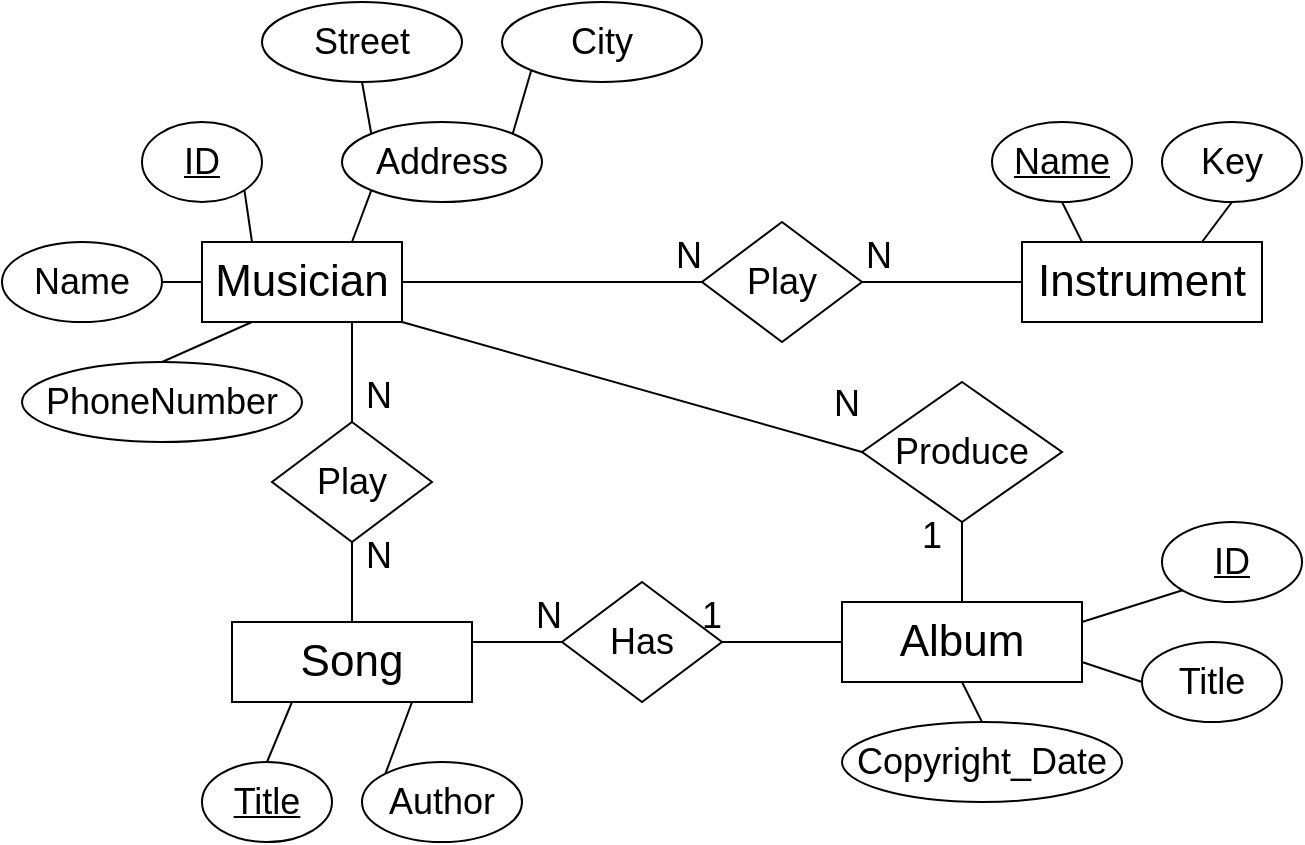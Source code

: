 <mxfile version="20.6.2" pages="3"><diagram id="bPFg3Yh4oRPnQyMh-4bt" name="Problem 1"><mxGraphModel dx="1038" dy="528" grid="1" gridSize="10" guides="1" tooltips="1" connect="1" arrows="1" fold="1" page="1" pageScale="1" pageWidth="850" pageHeight="1100" math="0" shadow="0"><root><mxCell id="0"/><mxCell id="1" parent="0"/><mxCell id="eISbpSeRS7HeqJKKJ0QG-10" value="Musician" style="whiteSpace=wrap;html=1;align=center;fontSize=22;" parent="1" vertex="1"><mxGeometry x="120" y="140" width="100" height="40" as="geometry"/></mxCell><mxCell id="eISbpSeRS7HeqJKKJ0QG-11" value="ID" style="ellipse;whiteSpace=wrap;html=1;align=center;fontStyle=4;fontSize=18;" parent="1" vertex="1"><mxGeometry x="90" y="80" width="60" height="40" as="geometry"/></mxCell><mxCell id="eISbpSeRS7HeqJKKJ0QG-12" value="Name" style="ellipse;whiteSpace=wrap;html=1;align=center;fontSize=18;" parent="1" vertex="1"><mxGeometry x="20" y="140" width="80" height="40" as="geometry"/></mxCell><mxCell id="eISbpSeRS7HeqJKKJ0QG-13" value="PhoneNumber" style="ellipse;whiteSpace=wrap;html=1;align=center;fontSize=18;" parent="1" vertex="1"><mxGeometry x="30" y="200" width="140" height="40" as="geometry"/></mxCell><mxCell id="eISbpSeRS7HeqJKKJ0QG-14" value="Address" style="ellipse;whiteSpace=wrap;html=1;align=center;fontSize=18;" parent="1" vertex="1"><mxGeometry x="190" y="80" width="100" height="40" as="geometry"/></mxCell><mxCell id="eISbpSeRS7HeqJKKJ0QG-15" value="City" style="ellipse;whiteSpace=wrap;html=1;align=center;fontSize=18;" parent="1" vertex="1"><mxGeometry x="270" y="20" width="100" height="40" as="geometry"/></mxCell><mxCell id="eISbpSeRS7HeqJKKJ0QG-16" value="Street" style="ellipse;whiteSpace=wrap;html=1;align=center;fontSize=18;" parent="1" vertex="1"><mxGeometry x="150" y="20" width="100" height="40" as="geometry"/></mxCell><mxCell id="eISbpSeRS7HeqJKKJ0QG-17" value="Instrument" style="whiteSpace=wrap;html=1;align=center;fontSize=22;" parent="1" vertex="1"><mxGeometry x="530" y="140" width="120" height="40" as="geometry"/></mxCell><mxCell id="eISbpSeRS7HeqJKKJ0QG-18" value="Name" style="ellipse;whiteSpace=wrap;html=1;align=center;fontStyle=4;fontSize=18;" parent="1" vertex="1"><mxGeometry x="515" y="80" width="70" height="40" as="geometry"/></mxCell><mxCell id="eISbpSeRS7HeqJKKJ0QG-19" value="Key" style="ellipse;whiteSpace=wrap;html=1;align=center;fontStyle=0;fontSize=18;" parent="1" vertex="1"><mxGeometry x="600" y="80" width="70" height="40" as="geometry"/></mxCell><mxCell id="eISbpSeRS7HeqJKKJ0QG-20" value="Album" style="whiteSpace=wrap;html=1;align=center;fontSize=22;" parent="1" vertex="1"><mxGeometry x="440" y="320" width="120" height="40" as="geometry"/></mxCell><mxCell id="eISbpSeRS7HeqJKKJ0QG-21" value="Title" style="ellipse;whiteSpace=wrap;html=1;align=center;fontStyle=0;fontSize=18;" parent="1" vertex="1"><mxGeometry x="590" y="340" width="70" height="40" as="geometry"/></mxCell><mxCell id="eISbpSeRS7HeqJKKJ0QG-22" value="Copyright_Date" style="ellipse;whiteSpace=wrap;html=1;align=center;fontStyle=0;fontSize=18;" parent="1" vertex="1"><mxGeometry x="440" y="380" width="140" height="40" as="geometry"/></mxCell><mxCell id="eISbpSeRS7HeqJKKJ0QG-24" value="ID" style="ellipse;whiteSpace=wrap;html=1;align=center;fontStyle=4;fontSize=18;" parent="1" vertex="1"><mxGeometry x="600" y="280" width="70" height="40" as="geometry"/></mxCell><mxCell id="eISbpSeRS7HeqJKKJ0QG-25" value="Song" style="whiteSpace=wrap;html=1;align=center;fontSize=22;" parent="1" vertex="1"><mxGeometry x="135" y="330" width="120" height="40" as="geometry"/></mxCell><mxCell id="eISbpSeRS7HeqJKKJ0QG-26" value="Title" style="ellipse;whiteSpace=wrap;html=1;align=center;fontStyle=4;fontSize=18;" parent="1" vertex="1"><mxGeometry x="120" y="400" width="65" height="40" as="geometry"/></mxCell><mxCell id="eISbpSeRS7HeqJKKJ0QG-27" value="Author" style="ellipse;whiteSpace=wrap;html=1;align=center;fontStyle=0;fontSize=18;" parent="1" vertex="1"><mxGeometry x="200" y="400" width="80" height="40" as="geometry"/></mxCell><mxCell id="eISbpSeRS7HeqJKKJ0QG-29" value="" style="endArrow=none;html=1;rounded=0;fontSize=18;exitX=0.5;exitY=1;exitDx=0;exitDy=0;entryX=0;entryY=0;entryDx=0;entryDy=0;" parent="1" source="eISbpSeRS7HeqJKKJ0QG-16" target="eISbpSeRS7HeqJKKJ0QG-14" edge="1"><mxGeometry relative="1" as="geometry"><mxPoint x="340" y="280" as="sourcePoint"/><mxPoint x="500" y="280" as="targetPoint"/></mxGeometry></mxCell><mxCell id="eISbpSeRS7HeqJKKJ0QG-30" value="" style="endArrow=none;html=1;rounded=0;fontSize=18;exitX=0;exitY=1;exitDx=0;exitDy=0;entryX=1;entryY=0;entryDx=0;entryDy=0;" parent="1" source="eISbpSeRS7HeqJKKJ0QG-15" target="eISbpSeRS7HeqJKKJ0QG-14" edge="1"><mxGeometry relative="1" as="geometry"><mxPoint x="340" y="280" as="sourcePoint"/><mxPoint x="500" y="280" as="targetPoint"/></mxGeometry></mxCell><mxCell id="eISbpSeRS7HeqJKKJ0QG-32" value="" style="endArrow=none;html=1;rounded=0;fontSize=18;entryX=0.5;entryY=1;entryDx=0;entryDy=0;exitX=0.75;exitY=0;exitDx=0;exitDy=0;" parent="1" source="eISbpSeRS7HeqJKKJ0QG-17" target="eISbpSeRS7HeqJKKJ0QG-19" edge="1"><mxGeometry relative="1" as="geometry"><mxPoint x="180" y="140" as="sourcePoint"/><mxPoint x="340" y="140" as="targetPoint"/></mxGeometry></mxCell><mxCell id="eISbpSeRS7HeqJKKJ0QG-33" value="" style="endArrow=none;html=1;rounded=0;fontSize=18;exitX=1;exitY=1;exitDx=0;exitDy=0;entryX=0.25;entryY=0;entryDx=0;entryDy=0;" parent="1" source="eISbpSeRS7HeqJKKJ0QG-11" target="eISbpSeRS7HeqJKKJ0QG-10" edge="1"><mxGeometry relative="1" as="geometry"><mxPoint x="290" y="160" as="sourcePoint"/><mxPoint x="450" y="160" as="targetPoint"/></mxGeometry></mxCell><mxCell id="eISbpSeRS7HeqJKKJ0QG-34" value="" style="endArrow=none;html=1;rounded=0;fontSize=18;exitX=1;exitY=0.5;exitDx=0;exitDy=0;entryX=0;entryY=0.5;entryDx=0;entryDy=0;" parent="1" source="eISbpSeRS7HeqJKKJ0QG-12" target="eISbpSeRS7HeqJKKJ0QG-10" edge="1"><mxGeometry relative="1" as="geometry"><mxPoint x="290" y="160" as="sourcePoint"/><mxPoint x="450" y="160" as="targetPoint"/></mxGeometry></mxCell><mxCell id="eISbpSeRS7HeqJKKJ0QG-35" value="" style="endArrow=none;html=1;rounded=0;fontSize=18;exitX=0.5;exitY=0;exitDx=0;exitDy=0;entryX=0.25;entryY=1;entryDx=0;entryDy=0;" parent="1" source="eISbpSeRS7HeqJKKJ0QG-13" target="eISbpSeRS7HeqJKKJ0QG-10" edge="1"><mxGeometry relative="1" as="geometry"><mxPoint x="290" y="160" as="sourcePoint"/><mxPoint x="450" y="160" as="targetPoint"/></mxGeometry></mxCell><mxCell id="eISbpSeRS7HeqJKKJ0QG-38" value="" style="endArrow=none;html=1;rounded=0;fontSize=18;exitX=0;exitY=1;exitDx=0;exitDy=0;entryX=0.75;entryY=0;entryDx=0;entryDy=0;" parent="1" source="eISbpSeRS7HeqJKKJ0QG-14" target="eISbpSeRS7HeqJKKJ0QG-10" edge="1"><mxGeometry relative="1" as="geometry"><mxPoint x="290" y="160" as="sourcePoint"/><mxPoint x="450" y="160" as="targetPoint"/></mxGeometry></mxCell><mxCell id="eISbpSeRS7HeqJKKJ0QG-40" value="" style="endArrow=none;html=1;rounded=0;fontSize=18;exitX=0;exitY=0;exitDx=0;exitDy=0;entryX=0.75;entryY=1;entryDx=0;entryDy=0;" parent="1" source="eISbpSeRS7HeqJKKJ0QG-27" target="eISbpSeRS7HeqJKKJ0QG-25" edge="1"><mxGeometry relative="1" as="geometry"><mxPoint x="95" y="140" as="sourcePoint"/><mxPoint x="255" y="140" as="targetPoint"/></mxGeometry></mxCell><mxCell id="eISbpSeRS7HeqJKKJ0QG-41" value="" style="endArrow=none;html=1;rounded=0;fontSize=18;exitX=0.5;exitY=0;exitDx=0;exitDy=0;entryX=0.25;entryY=1;entryDx=0;entryDy=0;" parent="1" source="eISbpSeRS7HeqJKKJ0QG-26" target="eISbpSeRS7HeqJKKJ0QG-25" edge="1"><mxGeometry relative="1" as="geometry"><mxPoint x="105" y="150" as="sourcePoint"/><mxPoint x="265" y="150" as="targetPoint"/></mxGeometry></mxCell><mxCell id="eISbpSeRS7HeqJKKJ0QG-42" value="" style="endArrow=none;html=1;rounded=0;fontSize=18;exitX=0.5;exitY=0;exitDx=0;exitDy=0;entryX=0.5;entryY=1;entryDx=0;entryDy=0;" parent="1" source="eISbpSeRS7HeqJKKJ0QG-22" target="eISbpSeRS7HeqJKKJ0QG-20" edge="1"><mxGeometry relative="1" as="geometry"><mxPoint x="240" y="290" as="sourcePoint"/><mxPoint x="400" y="290" as="targetPoint"/></mxGeometry></mxCell><mxCell id="eISbpSeRS7HeqJKKJ0QG-43" value="" style="endArrow=none;html=1;rounded=0;fontSize=18;exitX=0;exitY=0.5;exitDx=0;exitDy=0;entryX=1;entryY=0.75;entryDx=0;entryDy=0;" parent="1" source="eISbpSeRS7HeqJKKJ0QG-21" target="eISbpSeRS7HeqJKKJ0QG-20" edge="1"><mxGeometry relative="1" as="geometry"><mxPoint x="250" y="300" as="sourcePoint"/><mxPoint x="410" y="300" as="targetPoint"/></mxGeometry></mxCell><mxCell id="eISbpSeRS7HeqJKKJ0QG-44" value="" style="endArrow=none;html=1;rounded=0;fontSize=18;entryX=0;entryY=1;entryDx=0;entryDy=0;exitX=1;exitY=0.25;exitDx=0;exitDy=0;" parent="1" source="eISbpSeRS7HeqJKKJ0QG-20" target="eISbpSeRS7HeqJKKJ0QG-24" edge="1"><mxGeometry relative="1" as="geometry"><mxPoint x="260" y="310" as="sourcePoint"/><mxPoint x="420" y="310" as="targetPoint"/></mxGeometry></mxCell><mxCell id="eISbpSeRS7HeqJKKJ0QG-45" value="" style="endArrow=none;html=1;rounded=0;fontSize=18;exitX=0.5;exitY=1;exitDx=0;exitDy=0;entryX=0.25;entryY=0;entryDx=0;entryDy=0;" parent="1" source="eISbpSeRS7HeqJKKJ0QG-18" target="eISbpSeRS7HeqJKKJ0QG-17" edge="1"><mxGeometry relative="1" as="geometry"><mxPoint x="290" y="310" as="sourcePoint"/><mxPoint x="450" y="310" as="targetPoint"/></mxGeometry></mxCell><mxCell id="eISbpSeRS7HeqJKKJ0QG-47" value="Play" style="shape=rhombus;perimeter=rhombusPerimeter;whiteSpace=wrap;html=1;align=center;fontSize=18;" parent="1" vertex="1"><mxGeometry x="370" y="130" width="80" height="60" as="geometry"/></mxCell><mxCell id="eISbpSeRS7HeqJKKJ0QG-48" value="" style="endArrow=none;html=1;rounded=0;fontSize=18;exitX=1;exitY=0.5;exitDx=0;exitDy=0;entryX=0;entryY=0.5;entryDx=0;entryDy=0;" parent="1" source="eISbpSeRS7HeqJKKJ0QG-10" target="eISbpSeRS7HeqJKKJ0QG-47" edge="1"><mxGeometry relative="1" as="geometry"><mxPoint x="330" y="230" as="sourcePoint"/><mxPoint x="490" y="230" as="targetPoint"/></mxGeometry></mxCell><mxCell id="eISbpSeRS7HeqJKKJ0QG-50" value="N" style="resizable=0;html=1;align=right;verticalAlign=bottom;fontSize=18;" parent="eISbpSeRS7HeqJKKJ0QG-48" connectable="0" vertex="1"><mxGeometry x="1" relative="1" as="geometry"/></mxCell><mxCell id="eISbpSeRS7HeqJKKJ0QG-51" value="" style="endArrow=none;html=1;rounded=0;fontSize=18;entryX=0;entryY=0.5;entryDx=0;entryDy=0;exitX=1;exitY=0.5;exitDx=0;exitDy=0;" parent="1" source="eISbpSeRS7HeqJKKJ0QG-47" target="eISbpSeRS7HeqJKKJ0QG-17" edge="1"><mxGeometry relative="1" as="geometry"><mxPoint x="330" y="230" as="sourcePoint"/><mxPoint x="490" y="230" as="targetPoint"/></mxGeometry></mxCell><mxCell id="eISbpSeRS7HeqJKKJ0QG-52" value="N" style="resizable=0;html=1;align=left;verticalAlign=bottom;fontSize=18;" parent="eISbpSeRS7HeqJKKJ0QG-51" connectable="0" vertex="1"><mxGeometry x="-1" relative="1" as="geometry"/></mxCell><mxCell id="eISbpSeRS7HeqJKKJ0QG-54" value="Has" style="shape=rhombus;perimeter=rhombusPerimeter;whiteSpace=wrap;html=1;align=center;fontSize=18;" parent="1" vertex="1"><mxGeometry x="300" y="310" width="80" height="60" as="geometry"/></mxCell><mxCell id="eISbpSeRS7HeqJKKJ0QG-55" value="" style="endArrow=none;html=1;rounded=0;fontSize=18;exitX=1;exitY=0.25;exitDx=0;exitDy=0;entryX=0;entryY=0.5;entryDx=0;entryDy=0;" parent="1" source="eISbpSeRS7HeqJKKJ0QG-25" target="eISbpSeRS7HeqJKKJ0QG-54" edge="1"><mxGeometry relative="1" as="geometry"><mxPoint x="330" y="350" as="sourcePoint"/><mxPoint x="490" y="350" as="targetPoint"/></mxGeometry></mxCell><mxCell id="eISbpSeRS7HeqJKKJ0QG-56" value="N" style="resizable=0;html=1;align=right;verticalAlign=bottom;fontSize=18;" parent="eISbpSeRS7HeqJKKJ0QG-55" connectable="0" vertex="1"><mxGeometry x="1" relative="1" as="geometry"/></mxCell><mxCell id="eISbpSeRS7HeqJKKJ0QG-57" value="" style="endArrow=none;html=1;rounded=0;fontSize=18;exitX=0;exitY=0.5;exitDx=0;exitDy=0;entryX=1;entryY=0.5;entryDx=0;entryDy=0;" parent="1" source="eISbpSeRS7HeqJKKJ0QG-20" target="eISbpSeRS7HeqJKKJ0QG-54" edge="1"><mxGeometry relative="1" as="geometry"><mxPoint x="330" y="350" as="sourcePoint"/><mxPoint x="490" y="350" as="targetPoint"/></mxGeometry></mxCell><mxCell id="eISbpSeRS7HeqJKKJ0QG-58" value="1" style="resizable=0;html=1;align=right;verticalAlign=bottom;fontSize=18;" parent="eISbpSeRS7HeqJKKJ0QG-57" connectable="0" vertex="1"><mxGeometry x="1" relative="1" as="geometry"/></mxCell><mxCell id="eISbpSeRS7HeqJKKJ0QG-59" value="" style="endArrow=none;html=1;rounded=0;fontSize=18;exitX=0.75;exitY=1;exitDx=0;exitDy=0;entryX=0.5;entryY=0;entryDx=0;entryDy=0;" parent="1" source="eISbpSeRS7HeqJKKJ0QG-10" target="eISbpSeRS7HeqJKKJ0QG-61" edge="1"><mxGeometry relative="1" as="geometry"><mxPoint x="70" y="330" as="sourcePoint"/><mxPoint x="340" y="400" as="targetPoint"/></mxGeometry></mxCell><mxCell id="eISbpSeRS7HeqJKKJ0QG-60" value="N" style="resizable=0;html=1;align=right;verticalAlign=bottom;fontSize=18;" parent="eISbpSeRS7HeqJKKJ0QG-59" connectable="0" vertex="1"><mxGeometry x="1" relative="1" as="geometry"><mxPoint x="20" as="offset"/></mxGeometry></mxCell><mxCell id="eISbpSeRS7HeqJKKJ0QG-61" value="Play" style="shape=rhombus;perimeter=rhombusPerimeter;whiteSpace=wrap;html=1;align=center;fontSize=18;" parent="1" vertex="1"><mxGeometry x="155" y="230" width="80" height="60" as="geometry"/></mxCell><mxCell id="eISbpSeRS7HeqJKKJ0QG-62" value="" style="endArrow=none;html=1;rounded=0;fontSize=18;entryX=0.5;entryY=0;entryDx=0;entryDy=0;exitX=0.5;exitY=1;exitDx=0;exitDy=0;" parent="1" source="eISbpSeRS7HeqJKKJ0QG-61" target="eISbpSeRS7HeqJKKJ0QG-25" edge="1"><mxGeometry relative="1" as="geometry"><mxPoint x="180" y="400" as="sourcePoint"/><mxPoint x="480" y="340" as="targetPoint"/></mxGeometry></mxCell><mxCell id="eISbpSeRS7HeqJKKJ0QG-63" value="N" style="resizable=0;html=1;align=left;verticalAlign=bottom;fontSize=18;" parent="eISbpSeRS7HeqJKKJ0QG-62" connectable="0" vertex="1"><mxGeometry x="-1" relative="1" as="geometry"><mxPoint x="5" y="20" as="offset"/></mxGeometry></mxCell><mxCell id="eISbpSeRS7HeqJKKJ0QG-64" value="" style="endArrow=none;html=1;rounded=0;fontSize=18;exitX=1;exitY=1;exitDx=0;exitDy=0;entryX=0;entryY=0.5;entryDx=0;entryDy=0;" parent="1" source="eISbpSeRS7HeqJKKJ0QG-10" target="eISbpSeRS7HeqJKKJ0QG-66" edge="1"><mxGeometry relative="1" as="geometry"><mxPoint x="330" y="310" as="sourcePoint"/><mxPoint x="460" y="230" as="targetPoint"/></mxGeometry></mxCell><mxCell id="eISbpSeRS7HeqJKKJ0QG-65" value="N" style="resizable=0;html=1;align=right;verticalAlign=bottom;fontSize=18;" parent="eISbpSeRS7HeqJKKJ0QG-64" connectable="0" vertex="1"><mxGeometry x="1" relative="1" as="geometry"><mxPoint y="-10" as="offset"/></mxGeometry></mxCell><mxCell id="eISbpSeRS7HeqJKKJ0QG-66" value="Produce" style="shape=rhombus;perimeter=rhombusPerimeter;whiteSpace=wrap;html=1;align=center;fontSize=18;" parent="1" vertex="1"><mxGeometry x="450" y="210" width="100" height="70" as="geometry"/></mxCell><mxCell id="eISbpSeRS7HeqJKKJ0QG-67" value="" style="endArrow=none;html=1;rounded=0;fontSize=18;exitX=0.5;exitY=0;exitDx=0;exitDy=0;entryX=0.5;entryY=1;entryDx=0;entryDy=0;" parent="1" source="eISbpSeRS7HeqJKKJ0QG-20" target="eISbpSeRS7HeqJKKJ0QG-66" edge="1"><mxGeometry relative="1" as="geometry"><mxPoint x="530" y="230" as="sourcePoint"/><mxPoint x="460" y="230" as="targetPoint"/></mxGeometry></mxCell><mxCell id="eISbpSeRS7HeqJKKJ0QG-68" value="1" style="resizable=0;html=1;align=right;verticalAlign=bottom;fontSize=18;" parent="eISbpSeRS7HeqJKKJ0QG-67" connectable="0" vertex="1"><mxGeometry x="1" relative="1" as="geometry"><mxPoint x="-10" y="20" as="offset"/></mxGeometry></mxCell></root></mxGraphModel></diagram><diagram id="UXZqQE1ifBh_k4SbVITz" name="Problem 2"><mxGraphModel dx="1038" dy="528" grid="1" gridSize="10" guides="1" tooltips="1" connect="1" arrows="1" fold="1" page="1" pageScale="1" pageWidth="850" pageHeight="1100" math="0" shadow="0"><root><mxCell id="0"/><mxCell id="1" parent="0"/><mxCell id="cAuk61pZssv0rsJ6tti0-1" value="Sales Office" style="whiteSpace=wrap;html=1;align=center;fontSize=22;" parent="1" vertex="1"><mxGeometry x="90" y="80" width="140" height="40" as="geometry"/></mxCell><mxCell id="cAuk61pZssv0rsJ6tti0-2" value="Office_Number" style="ellipse;whiteSpace=wrap;html=1;align=center;fontStyle=4;fontSize=18;" parent="1" vertex="1"><mxGeometry x="20" y="20" width="150" height="40" as="geometry"/></mxCell><mxCell id="cAuk61pZssv0rsJ6tti0-4" value="Location" style="ellipse;whiteSpace=wrap;html=1;align=center;fontSize=18;" parent="1" vertex="1"><mxGeometry x="190" y="20" width="90" height="40" as="geometry"/></mxCell><mxCell id="cAuk61pZssv0rsJ6tti0-5" value="Employees" style="whiteSpace=wrap;html=1;align=center;fontSize=22;" parent="1" vertex="1"><mxGeometry x="460" y="80" width="140" height="40" as="geometry"/></mxCell><mxCell id="cAuk61pZssv0rsJ6tti0-6" value="Employee_ID" style="ellipse;whiteSpace=wrap;html=1;align=center;fontStyle=4;fontSize=18;" parent="1" vertex="1"><mxGeometry x="410" y="10" width="150" height="40" as="geometry"/></mxCell><mxCell id="cAuk61pZssv0rsJ6tti0-7" value="Employee_Name" style="ellipse;whiteSpace=wrap;html=1;align=center;fontSize=18;" parent="1" vertex="1"><mxGeometry x="565" y="10" width="170" height="40" as="geometry"/></mxCell><mxCell id="cAuk61pZssv0rsJ6tti0-8" value="Works" style="shape=rhombus;perimeter=rhombusPerimeter;whiteSpace=wrap;html=1;align=center;fontSize=18;" parent="1" vertex="1"><mxGeometry x="310" y="40" width="90" height="60" as="geometry"/></mxCell><mxCell id="cAuk61pZssv0rsJ6tti0-9" value="" style="endArrow=none;html=1;rounded=0;fontSize=18;exitX=1;exitY=0.5;exitDx=0;exitDy=0;entryX=0;entryY=0.5;entryDx=0;entryDy=0;" parent="1" source="cAuk61pZssv0rsJ6tti0-1" target="cAuk61pZssv0rsJ6tti0-8" edge="1"><mxGeometry relative="1" as="geometry"><mxPoint x="340" y="160" as="sourcePoint"/><mxPoint x="500" y="160" as="targetPoint"/></mxGeometry></mxCell><mxCell id="cAuk61pZssv0rsJ6tti0-10" value="1" style="resizable=0;html=1;align=right;verticalAlign=bottom;fontSize=18;" parent="cAuk61pZssv0rsJ6tti0-9" connectable="0" vertex="1"><mxGeometry x="1" relative="1" as="geometry"/></mxCell><mxCell id="cAuk61pZssv0rsJ6tti0-13" value="Property" style="whiteSpace=wrap;html=1;align=center;fontSize=22;" parent="1" vertex="1"><mxGeometry x="160" y="280" width="140" height="40" as="geometry"/></mxCell><mxCell id="cAuk61pZssv0rsJ6tti0-14" value="&lt;div&gt;Property_ID&lt;/div&gt;" style="ellipse;whiteSpace=wrap;html=1;align=center;fontStyle=4;fontSize=18;" parent="1" vertex="1"><mxGeometry x="30" y="280" width="120" height="40" as="geometry"/></mxCell><mxCell id="cAuk61pZssv0rsJ6tti0-15" value="Location" style="ellipse;whiteSpace=wrap;html=1;align=center;fontSize=18;" parent="1" vertex="1"><mxGeometry x="180" y="340" width="100" height="40" as="geometry"/></mxCell><mxCell id="cAuk61pZssv0rsJ6tti0-16" value="Address" style="ellipse;whiteSpace=wrap;html=1;align=center;fontSize=18;" parent="1" vertex="1"><mxGeometry x="60" y="370" width="85" height="40" as="geometry"/></mxCell><mxCell id="cAuk61pZssv0rsJ6tti0-17" value="State" style="ellipse;whiteSpace=wrap;html=1;align=center;fontSize=18;" parent="1" vertex="1"><mxGeometry x="130" y="410" width="70" height="40" as="geometry"/></mxCell><mxCell id="cAuk61pZssv0rsJ6tti0-18" value="City" style="ellipse;whiteSpace=wrap;html=1;align=center;fontSize=18;" parent="1" vertex="1"><mxGeometry x="205" y="430" width="60" height="40" as="geometry"/></mxCell><mxCell id="cAuk61pZssv0rsJ6tti0-20" value="Zip_Code" style="ellipse;whiteSpace=wrap;html=1;align=center;fontSize=18;" parent="1" vertex="1"><mxGeometry x="270" y="400" width="100" height="40" as="geometry"/></mxCell><mxCell id="cAuk61pZssv0rsJ6tti0-21" value="List" style="shape=rhombus;perimeter=rhombusPerimeter;whiteSpace=wrap;html=1;align=center;fontSize=18;" parent="1" vertex="1"><mxGeometry x="150" y="170" width="90" height="60" as="geometry"/></mxCell><mxCell id="cAuk61pZssv0rsJ6tti0-24" value="" style="endArrow=none;html=1;rounded=0;fontSize=18;exitX=0.75;exitY=1;exitDx=0;exitDy=0;entryX=0.5;entryY=0;entryDx=0;entryDy=0;" parent="1" source="cAuk61pZssv0rsJ6tti0-1" target="cAuk61pZssv0rsJ6tti0-21" edge="1"><mxGeometry relative="1" as="geometry"><mxPoint x="240" y="110" as="sourcePoint"/><mxPoint x="380" y="50" as="targetPoint"/></mxGeometry></mxCell><mxCell id="cAuk61pZssv0rsJ6tti0-25" value="1" style="resizable=0;html=1;align=right;verticalAlign=bottom;fontSize=18;" parent="cAuk61pZssv0rsJ6tti0-24" connectable="0" vertex="1"><mxGeometry x="1" relative="1" as="geometry"><mxPoint x="15" as="offset"/></mxGeometry></mxCell><mxCell id="cAuk61pZssv0rsJ6tti0-27" value="Owners" style="whiteSpace=wrap;html=1;align=center;fontSize=22;gradientColor=none;" parent="1" vertex="1"><mxGeometry x="520" y="280" width="140" height="40" as="geometry"/></mxCell><mxCell id="cAuk61pZssv0rsJ6tti0-28" value="&lt;div&gt;Owner_ID&lt;/div&gt;" style="ellipse;whiteSpace=wrap;html=1;align=center;fontStyle=4;fontSize=18;" parent="1" vertex="1"><mxGeometry x="480" y="340" width="110" height="40" as="geometry"/></mxCell><mxCell id="cAuk61pZssv0rsJ6tti0-29" value="Owner_Name" style="ellipse;whiteSpace=wrap;html=1;align=center;fontSize=18;" parent="1" vertex="1"><mxGeometry x="620" y="340" width="130" height="40" as="geometry"/></mxCell><mxCell id="cAuk61pZssv0rsJ6tti0-30" value="Own" style="shape=rhombus;perimeter=rhombusPerimeter;whiteSpace=wrap;html=1;align=center;fontSize=18;" parent="1" vertex="1"><mxGeometry x="370" y="270" width="90" height="60" as="geometry"/></mxCell><mxCell id="cAuk61pZssv0rsJ6tti0-34" value="" style="endArrow=none;html=1;rounded=0;fontSize=18;exitX=1;exitY=0.5;exitDx=0;exitDy=0;entryX=0;entryY=0.5;entryDx=0;entryDy=0;" parent="1" source="cAuk61pZssv0rsJ6tti0-13" target="cAuk61pZssv0rsJ6tti0-30" edge="1"><mxGeometry relative="1" as="geometry"><mxPoint x="590" y="310" as="sourcePoint"/><mxPoint x="525" y="300" as="targetPoint"/></mxGeometry></mxCell><mxCell id="cAuk61pZssv0rsJ6tti0-35" value="N" style="resizable=0;html=1;align=right;verticalAlign=bottom;fontSize=18;" parent="cAuk61pZssv0rsJ6tti0-34" connectable="0" vertex="1"><mxGeometry x="1" relative="1" as="geometry"/></mxCell><mxCell id="cAuk61pZssv0rsJ6tti0-36" value="Percent" style="ellipse;whiteSpace=wrap;html=1;align=center;fontSize=18;" parent="1" vertex="1"><mxGeometry x="375" y="210" width="80" height="40" as="geometry"/></mxCell><mxCell id="cAuk61pZssv0rsJ6tti0-39" value="" style="endArrow=none;html=1;rounded=0;fontSize=18;exitX=0.5;exitY=1;exitDx=0;exitDy=0;entryX=0.5;entryY=0;entryDx=0;entryDy=0;" parent="1" source="cAuk61pZssv0rsJ6tti0-36" target="cAuk61pZssv0rsJ6tti0-30" edge="1"><mxGeometry relative="1" as="geometry"><mxPoint x="340" y="250" as="sourcePoint"/><mxPoint x="500" y="250" as="targetPoint"/></mxGeometry></mxCell><mxCell id="cAuk61pZssv0rsJ6tti0-40" value="" style="endArrow=none;html=1;rounded=0;fontSize=18;exitX=0.5;exitY=1;exitDx=0;exitDy=0;entryX=0.25;entryY=0;entryDx=0;entryDy=0;" parent="1" source="cAuk61pZssv0rsJ6tti0-6" target="cAuk61pZssv0rsJ6tti0-5" edge="1"><mxGeometry relative="1" as="geometry"><mxPoint x="340" y="99.5" as="sourcePoint"/><mxPoint x="500" y="99.5" as="targetPoint"/></mxGeometry></mxCell><mxCell id="Mas71GELGm--VYMogIOe-1" value="" style="endArrow=none;html=1;rounded=0;fontSize=18;entryX=0;entryY=1;entryDx=0;entryDy=0;exitX=0.75;exitY=0;exitDx=0;exitDy=0;" parent="1" source="cAuk61pZssv0rsJ6tti0-5" target="cAuk61pZssv0rsJ6tti0-7" edge="1"><mxGeometry relative="1" as="geometry"><mxPoint x="350" y="109.5" as="sourcePoint"/><mxPoint x="510" y="109.5" as="targetPoint"/></mxGeometry></mxCell><mxCell id="Mas71GELGm--VYMogIOe-2" value="" style="endArrow=none;html=1;rounded=0;fontSize=18;exitX=0.5;exitY=1;exitDx=0;exitDy=0;entryX=0.25;entryY=0;entryDx=0;entryDy=0;" parent="1" source="cAuk61pZssv0rsJ6tti0-2" target="cAuk61pZssv0rsJ6tti0-1" edge="1"><mxGeometry relative="1" as="geometry"><mxPoint x="360" y="119.5" as="sourcePoint"/><mxPoint x="520" y="119.5" as="targetPoint"/></mxGeometry></mxCell><mxCell id="Mas71GELGm--VYMogIOe-3" value="" style="endArrow=none;html=1;rounded=0;fontSize=18;exitX=0;exitY=1;exitDx=0;exitDy=0;entryX=0.75;entryY=0;entryDx=0;entryDy=0;" parent="1" source="cAuk61pZssv0rsJ6tti0-4" target="cAuk61pZssv0rsJ6tti0-1" edge="1"><mxGeometry relative="1" as="geometry"><mxPoint x="370" y="129.5" as="sourcePoint"/><mxPoint x="530" y="129.5" as="targetPoint"/></mxGeometry></mxCell><mxCell id="Mas71GELGm--VYMogIOe-4" value="" style="endArrow=none;html=1;rounded=0;fontSize=18;exitX=1;exitY=0.5;exitDx=0;exitDy=0;entryX=0;entryY=0.5;entryDx=0;entryDy=0;" parent="1" source="cAuk61pZssv0rsJ6tti0-14" target="cAuk61pZssv0rsJ6tti0-13" edge="1"><mxGeometry relative="1" as="geometry"><mxPoint x="380" y="139.5" as="sourcePoint"/><mxPoint x="540" y="139.5" as="targetPoint"/></mxGeometry></mxCell><mxCell id="Mas71GELGm--VYMogIOe-5" value="" style="endArrow=none;html=1;rounded=0;fontSize=18;exitX=1;exitY=0.5;exitDx=0;exitDy=0;entryX=0;entryY=0.5;entryDx=0;entryDy=0;" parent="1" source="cAuk61pZssv0rsJ6tti0-16" target="cAuk61pZssv0rsJ6tti0-15" edge="1"><mxGeometry relative="1" as="geometry"><mxPoint x="390" y="149.5" as="sourcePoint"/><mxPoint x="550" y="149.5" as="targetPoint"/></mxGeometry></mxCell><mxCell id="Mas71GELGm--VYMogIOe-6" value="" style="endArrow=none;html=1;rounded=0;fontSize=18;exitX=1;exitY=0;exitDx=0;exitDy=0;entryX=0;entryY=1;entryDx=0;entryDy=0;" parent="1" source="cAuk61pZssv0rsJ6tti0-17" target="cAuk61pZssv0rsJ6tti0-15" edge="1"><mxGeometry relative="1" as="geometry"><mxPoint x="400" y="159.5" as="sourcePoint"/><mxPoint x="560" y="159.5" as="targetPoint"/></mxGeometry></mxCell><mxCell id="Mas71GELGm--VYMogIOe-8" value="" style="endArrow=none;html=1;rounded=0;fontSize=18;exitX=0.5;exitY=0;exitDx=0;exitDy=0;entryX=0.5;entryY=1;entryDx=0;entryDy=0;" parent="1" source="cAuk61pZssv0rsJ6tti0-15" target="cAuk61pZssv0rsJ6tti0-13" edge="1"><mxGeometry relative="1" as="geometry"><mxPoint x="420" y="179.5" as="sourcePoint"/><mxPoint x="580" y="179.5" as="targetPoint"/></mxGeometry></mxCell><mxCell id="Mas71GELGm--VYMogIOe-9" value="" style="endArrow=none;html=1;rounded=0;fontSize=18;exitX=1;exitY=1;exitDx=0;exitDy=0;entryX=0;entryY=0;entryDx=0;entryDy=0;" parent="1" source="cAuk61pZssv0rsJ6tti0-15" target="cAuk61pZssv0rsJ6tti0-20" edge="1"><mxGeometry relative="1" as="geometry"><mxPoint x="430" y="189.5" as="sourcePoint"/><mxPoint x="590" y="189.5" as="targetPoint"/></mxGeometry></mxCell><mxCell id="Mas71GELGm--VYMogIOe-10" value="" style="endArrow=none;html=1;rounded=0;fontSize=18;exitX=0.5;exitY=0;exitDx=0;exitDy=0;entryX=0.5;entryY=1;entryDx=0;entryDy=0;" parent="1" source="cAuk61pZssv0rsJ6tti0-18" target="cAuk61pZssv0rsJ6tti0-15" edge="1"><mxGeometry relative="1" as="geometry"><mxPoint x="440" y="199.5" as="sourcePoint"/><mxPoint x="600" y="199.5" as="targetPoint"/></mxGeometry></mxCell><mxCell id="Mas71GELGm--VYMogIOe-11" value="" style="endArrow=none;html=1;rounded=0;fontSize=18;entryX=0.5;entryY=0;entryDx=0;entryDy=0;exitX=0.25;exitY=1;exitDx=0;exitDy=0;" parent="1" source="cAuk61pZssv0rsJ6tti0-27" target="cAuk61pZssv0rsJ6tti0-28" edge="1"><mxGeometry relative="1" as="geometry"><mxPoint x="390" y="209.5" as="sourcePoint"/><mxPoint x="550" y="209.5" as="targetPoint"/></mxGeometry></mxCell><mxCell id="Mas71GELGm--VYMogIOe-12" value="" style="endArrow=none;html=1;rounded=0;fontSize=18;entryX=0;entryY=0;entryDx=0;entryDy=0;exitX=0.75;exitY=1;exitDx=0;exitDy=0;" parent="1" source="cAuk61pZssv0rsJ6tti0-27" target="cAuk61pZssv0rsJ6tti0-29" edge="1"><mxGeometry relative="1" as="geometry"><mxPoint x="400" y="219.5" as="sourcePoint"/><mxPoint x="560" y="219.5" as="targetPoint"/></mxGeometry></mxCell><mxCell id="xo_ZiM1GgcDHl2THzFR6-1" value="" style="shape=link;html=1;rounded=0;fontSize=22;exitX=0;exitY=0.5;exitDx=0;exitDy=0;entryX=1;entryY=0.5;entryDx=0;entryDy=0;" parent="1" source="cAuk61pZssv0rsJ6tti0-5" target="cAuk61pZssv0rsJ6tti0-8" edge="1"><mxGeometry relative="1" as="geometry"><mxPoint x="450" y="130" as="sourcePoint"/><mxPoint x="500" y="280" as="targetPoint"/></mxGeometry></mxCell><mxCell id="xo_ZiM1GgcDHl2THzFR6-2" value="N" style="resizable=0;html=1;align=right;verticalAlign=bottom;fontSize=18;" parent="xo_ZiM1GgcDHl2THzFR6-1" connectable="0" vertex="1"><mxGeometry x="1" relative="1" as="geometry"><mxPoint x="15" as="offset"/></mxGeometry></mxCell><mxCell id="xo_ZiM1GgcDHl2THzFR6-3" value="" style="endArrow=none;html=1;rounded=0;fontSize=18;exitX=0;exitY=0.75;exitDx=0;exitDy=0;entryX=1;entryY=0.5;entryDx=0;entryDy=0;" parent="1" source="cAuk61pZssv0rsJ6tti0-5" target="xo_ZiM1GgcDHl2THzFR6-5" edge="1"><mxGeometry relative="1" as="geometry"><mxPoint x="230" y="170" as="sourcePoint"/><mxPoint x="500" y="230" as="targetPoint"/></mxGeometry></mxCell><mxCell id="xo_ZiM1GgcDHl2THzFR6-4" value="1" style="resizable=0;html=1;align=right;verticalAlign=bottom;fontSize=18;" parent="xo_ZiM1GgcDHl2THzFR6-3" connectable="0" vertex="1"><mxGeometry x="1" relative="1" as="geometry"/></mxCell><mxCell id="xo_ZiM1GgcDHl2THzFR6-5" value="Manage" style="shape=rhombus;perimeter=rhombusPerimeter;whiteSpace=wrap;html=1;align=center;fontSize=18;" parent="1" vertex="1"><mxGeometry x="310" y="110" width="100" height="70" as="geometry"/></mxCell><mxCell id="xo_ZiM1GgcDHl2THzFR6-6" value="" style="shape=link;html=1;rounded=0;fontSize=22;exitX=1;exitY=0.75;exitDx=0;exitDy=0;entryX=0;entryY=0.5;entryDx=0;entryDy=0;" parent="1" source="cAuk61pZssv0rsJ6tti0-1" target="xo_ZiM1GgcDHl2THzFR6-5" edge="1"><mxGeometry relative="1" as="geometry"><mxPoint x="290" y="160" as="sourcePoint"/><mxPoint x="400" y="190" as="targetPoint"/></mxGeometry></mxCell><mxCell id="xo_ZiM1GgcDHl2THzFR6-7" value="1" style="resizable=0;html=1;align=right;verticalAlign=bottom;fontSize=18;" parent="xo_ZiM1GgcDHl2THzFR6-6" connectable="0" vertex="1"><mxGeometry x="1" relative="1" as="geometry"><mxPoint y="-10" as="offset"/></mxGeometry></mxCell><mxCell id="xo_ZiM1GgcDHl2THzFR6-8" value="" style="shape=link;html=1;rounded=0;fontSize=22;exitX=0.25;exitY=0;exitDx=0;exitDy=0;entryX=0.5;entryY=1;entryDx=0;entryDy=0;" parent="1" source="cAuk61pZssv0rsJ6tti0-13" target="cAuk61pZssv0rsJ6tti0-21" edge="1"><mxGeometry relative="1" as="geometry"><mxPoint x="330" y="245" as="sourcePoint"/><mxPoint x="270" y="215" as="targetPoint"/></mxGeometry></mxCell><mxCell id="xo_ZiM1GgcDHl2THzFR6-9" value="N" style="resizable=0;html=1;align=right;verticalAlign=bottom;fontSize=18;" parent="xo_ZiM1GgcDHl2THzFR6-8" connectable="0" vertex="1"><mxGeometry x="1" relative="1" as="geometry"><mxPoint x="25" y="20" as="offset"/></mxGeometry></mxCell><mxCell id="xo_ZiM1GgcDHl2THzFR6-11" value="" style="shape=link;html=1;rounded=0;fontSize=22;exitX=0;exitY=0.5;exitDx=0;exitDy=0;entryX=1;entryY=0.5;entryDx=0;entryDy=0;" parent="1" source="cAuk61pZssv0rsJ6tti0-27" target="cAuk61pZssv0rsJ6tti0-30" edge="1"><mxGeometry relative="1" as="geometry"><mxPoint x="625" y="240" as="sourcePoint"/><mxPoint x="565" y="210" as="targetPoint"/></mxGeometry></mxCell><mxCell id="xo_ZiM1GgcDHl2THzFR6-12" value="N" style="resizable=0;html=1;align=right;verticalAlign=bottom;fontSize=18;" parent="xo_ZiM1GgcDHl2THzFR6-11" connectable="0" vertex="1"><mxGeometry x="1" relative="1" as="geometry"><mxPoint x="15" as="offset"/></mxGeometry></mxCell></root></mxGraphModel></diagram><diagram id="h-b0-tc9T_SNovER8OjM" name="Problem 3"><mxGraphModel dx="1038" dy="528" grid="1" gridSize="10" guides="1" tooltips="1" connect="1" arrows="1" fold="1" page="1" pageScale="1" pageWidth="850" pageHeight="1100" math="0" shadow="0"><root><mxCell id="0"/><mxCell id="1" parent="0"/><mxCell id="tYHa7YVcsQBlBzkL8CUr-1" value="Ward" style="whiteSpace=wrap;html=1;align=center;fontSize=22;" parent="1" vertex="1"><mxGeometry x="95" y="80" width="140" height="40" as="geometry"/></mxCell><mxCell id="raDkNBaG88HvwN1ZP2_c-1" value="Ward_ID" style="ellipse;whiteSpace=wrap;html=1;align=center;fontStyle=4;fontSize=18;" parent="1" vertex="1"><mxGeometry x="60" y="10" width="100" height="40" as="geometry"/></mxCell><mxCell id="raDkNBaG88HvwN1ZP2_c-2" value="Name" style="ellipse;whiteSpace=wrap;html=1;align=center;fontSize=18;" parent="1" vertex="1"><mxGeometry x="170" y="10" width="70" height="40" as="geometry"/></mxCell><mxCell id="raDkNBaG88HvwN1ZP2_c-3" value="Patients" style="whiteSpace=wrap;html=1;align=center;fontSize=22;" parent="1" vertex="1"><mxGeometry x="590" y="80" width="140" height="40" as="geometry"/></mxCell><mxCell id="raDkNBaG88HvwN1ZP2_c-4" value="Patient_ID" style="ellipse;whiteSpace=wrap;html=1;align=center;fontStyle=4;fontSize=18;" parent="1" vertex="1"><mxGeometry x="520" y="20" width="100" height="40" as="geometry"/></mxCell><mxCell id="raDkNBaG88HvwN1ZP2_c-5" value="Name" style="ellipse;whiteSpace=wrap;html=1;align=center;fontSize=18;" parent="1" vertex="1"><mxGeometry x="625" y="20" width="70" height="40" as="geometry"/></mxCell><mxCell id="raDkNBaG88HvwN1ZP2_c-6" value="Date_of_Birth" style="ellipse;whiteSpace=wrap;html=1;align=center;fontSize=18;" parent="1" vertex="1"><mxGeometry x="700" y="20" width="140" height="40" as="geometry"/></mxCell><mxCell id="WHpYcw8H8PoMeRA21Ejm-1" value="Host" style="shape=rhombus;perimeter=rhombusPerimeter;whiteSpace=wrap;html=1;align=center;fontSize=18;" parent="1" vertex="1"><mxGeometry x="370" y="70" width="90" height="60" as="geometry"/></mxCell><mxCell id="WHpYcw8H8PoMeRA21Ejm-4" value="" style="endArrow=none;html=1;rounded=0;fontSize=18;exitX=0;exitY=0.5;exitDx=0;exitDy=0;entryX=1;entryY=0.5;entryDx=0;entryDy=0;" parent="1" source="raDkNBaG88HvwN1ZP2_c-3" target="WHpYcw8H8PoMeRA21Ejm-1" edge="1"><mxGeometry relative="1" as="geometry"><mxPoint x="580" y="140" as="sourcePoint"/><mxPoint x="460" y="210" as="targetPoint"/></mxGeometry></mxCell><mxCell id="WHpYcw8H8PoMeRA21Ejm-5" value="N" style="resizable=0;html=1;align=right;verticalAlign=bottom;fontSize=18;" parent="WHpYcw8H8PoMeRA21Ejm-4" connectable="0" vertex="1"><mxGeometry x="1" relative="1" as="geometry"><mxPoint x="5" as="offset"/></mxGeometry></mxCell><mxCell id="WHpYcw8H8PoMeRA21Ejm-6" value="Consultant" style="whiteSpace=wrap;html=1;align=center;fontSize=22;" parent="1" vertex="1"><mxGeometry x="632.5" y="300" width="140" height="40" as="geometry"/></mxCell><mxCell id="WHpYcw8H8PoMeRA21Ejm-7" value="Consultant_ID" style="ellipse;whiteSpace=wrap;html=1;align=center;fontStyle=4;fontSize=18;" parent="1" vertex="1"><mxGeometry x="590" y="360" width="140" height="40" as="geometry"/></mxCell><mxCell id="WHpYcw8H8PoMeRA21Ejm-8" value="Name" style="ellipse;whiteSpace=wrap;html=1;align=center;fontSize=18;" parent="1" vertex="1"><mxGeometry x="740" y="360" width="70" height="40" as="geometry"/></mxCell><mxCell id="WHpYcw8H8PoMeRA21Ejm-9" value="Drug" style="whiteSpace=wrap;html=1;align=center;fontSize=22;" parent="1" vertex="1"><mxGeometry x="370" y="360" width="90" height="40" as="geometry"/></mxCell><mxCell id="WHpYcw8H8PoMeRA21Ejm-11" value="Supervise" style="shape=rhombus;perimeter=rhombusPerimeter;whiteSpace=wrap;html=1;align=center;fontSize=18;" parent="1" vertex="1"><mxGeometry x="70" y="160" width="105" height="90" as="geometry"/></mxCell><mxCell id="WHpYcw8H8PoMeRA21Ejm-13" value="" style="endArrow=none;html=1;rounded=0;fontSize=18;exitX=0.5;exitY=1;exitDx=0;exitDy=0;entryX=0.5;entryY=0;entryDx=0;entryDy=0;" parent="1" source="tYHa7YVcsQBlBzkL8CUr-1" target="WHpYcw8H8PoMeRA21Ejm-11" edge="1"><mxGeometry relative="1" as="geometry"><mxPoint x="120" y="120" as="sourcePoint"/><mxPoint x="280" y="340" as="targetPoint"/></mxGeometry></mxCell><mxCell id="WHpYcw8H8PoMeRA21Ejm-14" value="1" style="resizable=0;html=1;align=right;verticalAlign=bottom;fontSize=18;" parent="WHpYcw8H8PoMeRA21Ejm-13" connectable="0" vertex="1"><mxGeometry x="1" relative="1" as="geometry"><mxPoint x="-10" as="offset"/></mxGeometry></mxCell><mxCell id="Pr98i32SPXIBYEkPFdp7-1" value="Address" style="ellipse;whiteSpace=wrap;html=1;align=center;fontSize=18;" parent="1" vertex="1"><mxGeometry x="155" y="340" width="80" height="40" as="geometry"/></mxCell><mxCell id="Pr98i32SPXIBYEkPFdp7-2" value="Number" style="ellipse;whiteSpace=wrap;html=1;align=center;fontSize=18;fontStyle=4" parent="1" vertex="1"><mxGeometry x="60" y="340" width="80" height="40" as="geometry"/></mxCell><mxCell id="Pr98i32SPXIBYEkPFdp7-4" value="Dosage" style="ellipse;whiteSpace=wrap;html=1;align=center;fontSize=18;" parent="1" vertex="1"><mxGeometry x="380" y="430" width="70" height="40" as="geometry"/></mxCell><mxCell id="Pr98i32SPXIBYEkPFdp7-6" value="Code_Number" style="ellipse;whiteSpace=wrap;html=1;align=center;fontStyle=4;fontSize=18;" parent="1" vertex="1"><mxGeometry x="230" y="410" width="140" height="40" as="geometry"/></mxCell><mxCell id="Pr98i32SPXIBYEkPFdp7-7" value="Brand_Name" style="ellipse;shape=doubleEllipse;margin=3;whiteSpace=wrap;html=1;align=center;fontSize=18;" parent="1" vertex="1"><mxGeometry x="460" y="410" width="130" height="40" as="geometry"/></mxCell><mxCell id="Pr98i32SPXIBYEkPFdp7-8" value="Cure" style="shape=rhombus;perimeter=rhombusPerimeter;whiteSpace=wrap;html=1;align=center;fontSize=18;" parent="1" vertex="1"><mxGeometry x="375" y="275" width="80" height="50" as="geometry"/></mxCell><mxCell id="Pr98i32SPXIBYEkPFdp7-9" value="" style="endArrow=none;html=1;rounded=0;fontSize=18;exitX=1;exitY=0.5;exitDx=0;exitDy=0;entryX=0;entryY=0.5;entryDx=0;entryDy=0;" parent="1" target="Pr98i32SPXIBYEkPFdp7-8" edge="1"><mxGeometry relative="1" as="geometry"><mxPoint x="220" y="300" as="sourcePoint"/><mxPoint x="460" y="260" as="targetPoint"/></mxGeometry></mxCell><mxCell id="Pr98i32SPXIBYEkPFdp7-10" value="1" style="resizable=0;html=1;align=right;verticalAlign=bottom;fontSize=18;" parent="Pr98i32SPXIBYEkPFdp7-9" connectable="0" vertex="1"><mxGeometry x="1" relative="1" as="geometry"/></mxCell><mxCell id="Pr98i32SPXIBYEkPFdp7-11" value="" style="endArrow=none;html=1;rounded=0;fontSize=18;exitX=0.5;exitY=0;exitDx=0;exitDy=0;entryX=0.5;entryY=1;entryDx=0;entryDy=0;" parent="1" source="WHpYcw8H8PoMeRA21Ejm-9" target="Pr98i32SPXIBYEkPFdp7-8" edge="1"><mxGeometry relative="1" as="geometry"><mxPoint x="230" y="310" as="sourcePoint"/><mxPoint x="355" y="270" as="targetPoint"/></mxGeometry></mxCell><mxCell id="Pr98i32SPXIBYEkPFdp7-12" value="1" style="resizable=0;html=1;align=right;verticalAlign=bottom;fontSize=18;" parent="Pr98i32SPXIBYEkPFdp7-11" connectable="0" vertex="1"><mxGeometry x="1" relative="1" as="geometry"><mxPoint x="-5" y="25" as="offset"/></mxGeometry></mxCell><mxCell id="Pr98i32SPXIBYEkPFdp7-13" value="" style="endArrow=none;html=1;rounded=0;fontSize=18;exitX=0.25;exitY=1;exitDx=0;exitDy=0;entryX=1;entryY=0.5;entryDx=0;entryDy=0;" parent="1" source="raDkNBaG88HvwN1ZP2_c-3" target="Pr98i32SPXIBYEkPFdp7-8" edge="1"><mxGeometry relative="1" as="geometry"><mxPoint x="230" y="310" as="sourcePoint"/><mxPoint x="355" y="270" as="targetPoint"/></mxGeometry></mxCell><mxCell id="Pr98i32SPXIBYEkPFdp7-14" value="1" style="resizable=0;html=1;align=right;verticalAlign=bottom;fontSize=18;" parent="Pr98i32SPXIBYEkPFdp7-13" connectable="0" vertex="1"><mxGeometry x="1" relative="1" as="geometry"/></mxCell><mxCell id="Pr98i32SPXIBYEkPFdp7-15" value="DateTime" style="ellipse;whiteSpace=wrap;html=1;align=center;fontSize=18;" parent="1" vertex="1"><mxGeometry x="400" y="220" width="100" height="40" as="geometry"/></mxCell><mxCell id="Pr98i32SPXIBYEkPFdp7-16" value="" style="endArrow=none;html=1;rounded=0;fontSize=18;exitX=0.5;exitY=1;exitDx=0;exitDy=0;entryX=0.5;entryY=0;entryDx=0;entryDy=0;" parent="1" source="Pr98i32SPXIBYEkPFdp7-15" target="Pr98i32SPXIBYEkPFdp7-8" edge="1"><mxGeometry relative="1" as="geometry"><mxPoint x="300" y="260" as="sourcePoint"/><mxPoint x="460" y="260" as="targetPoint"/></mxGeometry></mxCell><mxCell id="Pr98i32SPXIBYEkPFdp7-17" value="" style="endArrow=none;html=1;rounded=0;fontSize=18;exitX=0.5;exitY=1;exitDx=0;exitDy=0;entryX=0.5;entryY=0;entryDx=0;entryDy=0;" parent="1" source="raDkNBaG88HvwN1ZP2_c-3" target="Pr98i32SPXIBYEkPFdp7-19" edge="1"><mxGeometry relative="1" as="geometry"><mxPoint x="712.5" y="70" as="sourcePoint"/><mxPoint x="872.5" y="300" as="targetPoint"/></mxGeometry></mxCell><mxCell id="Pr98i32SPXIBYEkPFdp7-18" value="N" style="resizable=0;html=1;align=right;verticalAlign=bottom;fontSize=18;" parent="Pr98i32SPXIBYEkPFdp7-17" connectable="0" vertex="1"><mxGeometry x="1" relative="1" as="geometry"><mxPoint x="-7" as="offset"/></mxGeometry></mxCell><mxCell id="Pr98i32SPXIBYEkPFdp7-19" value="Examine" style="shape=rhombus;perimeter=rhombusPerimeter;whiteSpace=wrap;html=1;align=center;fontSize=18;" parent="1" vertex="1"><mxGeometry x="590" y="175" width="105" height="60" as="geometry"/></mxCell><mxCell id="wdZHV-EDgOTtnnyKdxWw-1" value="" style="endArrow=none;html=1;rounded=0;fontSize=18;exitX=0.5;exitY=1;exitDx=0;exitDy=0;entryX=0.25;entryY=0;entryDx=0;entryDy=0;" parent="1" source="raDkNBaG88HvwN1ZP2_c-1" target="tYHa7YVcsQBlBzkL8CUr-1" edge="1"><mxGeometry relative="1" as="geometry"><mxPoint x="190" y="130" as="sourcePoint"/><mxPoint x="350" y="130" as="targetPoint"/></mxGeometry></mxCell><mxCell id="wdZHV-EDgOTtnnyKdxWw-2" value="" style="endArrow=none;html=1;rounded=0;fontSize=18;exitX=0.5;exitY=1;exitDx=0;exitDy=0;entryX=0.75;entryY=0;entryDx=0;entryDy=0;" parent="1" source="raDkNBaG88HvwN1ZP2_c-2" target="tYHa7YVcsQBlBzkL8CUr-1" edge="1"><mxGeometry relative="1" as="geometry"><mxPoint x="420" y="179.5" as="sourcePoint"/><mxPoint x="580" y="179.5" as="targetPoint"/></mxGeometry></mxCell><mxCell id="wdZHV-EDgOTtnnyKdxWw-3" value="" style="endArrow=none;html=1;rounded=0;fontSize=18;exitX=1;exitY=0.5;exitDx=0;exitDy=0;entryX=0;entryY=0.5;entryDx=0;entryDy=0;" parent="1" source="jzgKiaJd10WUFcnu22Pr-9" edge="1" target="jzgKiaJd10WUFcnu22Pr-7"><mxGeometry relative="1" as="geometry"><mxPoint x="95" y="300" as="sourcePoint"/><mxPoint x="110" y="300" as="targetPoint"/></mxGeometry></mxCell><mxCell id="wdZHV-EDgOTtnnyKdxWw-4" value="" style="endArrow=none;html=1;rounded=0;fontSize=18;exitX=0.5;exitY=0;exitDx=0;exitDy=0;entryX=0.25;entryY=1;entryDx=0;entryDy=0;" parent="1" source="Pr98i32SPXIBYEkPFdp7-2" edge="1"><mxGeometry relative="1" as="geometry"><mxPoint x="440" y="199.5" as="sourcePoint"/><mxPoint x="137.5" y="320" as="targetPoint"/></mxGeometry></mxCell><mxCell id="wdZHV-EDgOTtnnyKdxWw-5" value="" style="endArrow=none;html=1;rounded=0;fontSize=18;exitX=0.5;exitY=0;exitDx=0;exitDy=0;entryX=0.75;entryY=1;entryDx=0;entryDy=0;" parent="1" source="Pr98i32SPXIBYEkPFdp7-1" edge="1"><mxGeometry relative="1" as="geometry"><mxPoint x="450" y="209.5" as="sourcePoint"/><mxPoint x="192.5" y="320" as="targetPoint"/></mxGeometry></mxCell><mxCell id="wdZHV-EDgOTtnnyKdxWw-6" value="" style="endArrow=none;html=1;rounded=0;fontSize=18;exitX=1;exitY=1;exitDx=0;exitDy=0;entryX=0.25;entryY=0;entryDx=0;entryDy=0;" parent="1" source="raDkNBaG88HvwN1ZP2_c-4" target="raDkNBaG88HvwN1ZP2_c-3" edge="1"><mxGeometry relative="1" as="geometry"><mxPoint x="460" y="219.5" as="sourcePoint"/><mxPoint x="620" y="219.5" as="targetPoint"/></mxGeometry></mxCell><mxCell id="wdZHV-EDgOTtnnyKdxWw-7" value="" style="endArrow=none;html=1;rounded=0;fontSize=18;exitX=0.5;exitY=1;exitDx=0;exitDy=0;entryX=0.5;entryY=0;entryDx=0;entryDy=0;" parent="1" source="raDkNBaG88HvwN1ZP2_c-5" target="raDkNBaG88HvwN1ZP2_c-3" edge="1"><mxGeometry relative="1" as="geometry"><mxPoint x="470" y="229.5" as="sourcePoint"/><mxPoint x="630" y="229.5" as="targetPoint"/></mxGeometry></mxCell><mxCell id="wdZHV-EDgOTtnnyKdxWw-8" value="" style="endArrow=none;html=1;rounded=0;fontSize=18;exitX=0;exitY=1;exitDx=0;exitDy=0;entryX=0.75;entryY=0;entryDx=0;entryDy=0;" parent="1" source="raDkNBaG88HvwN1ZP2_c-6" target="raDkNBaG88HvwN1ZP2_c-3" edge="1"><mxGeometry relative="1" as="geometry"><mxPoint x="480" y="239.5" as="sourcePoint"/><mxPoint x="640" y="239.5" as="targetPoint"/></mxGeometry></mxCell><mxCell id="wdZHV-EDgOTtnnyKdxWw-10" value="" style="endArrow=none;html=1;rounded=0;fontSize=18;exitX=0.5;exitY=0;exitDx=0;exitDy=0;entryX=0.25;entryY=1;entryDx=0;entryDy=0;" parent="1" source="WHpYcw8H8PoMeRA21Ejm-7" target="WHpYcw8H8PoMeRA21Ejm-6" edge="1"><mxGeometry relative="1" as="geometry"><mxPoint x="500" y="259.5" as="sourcePoint"/><mxPoint x="660" y="259.5" as="targetPoint"/></mxGeometry></mxCell><mxCell id="wdZHV-EDgOTtnnyKdxWw-11" value="" style="endArrow=none;html=1;rounded=0;fontSize=18;exitX=0;exitY=0;exitDx=0;exitDy=0;entryX=0.75;entryY=1;entryDx=0;entryDy=0;" parent="1" source="WHpYcw8H8PoMeRA21Ejm-8" target="WHpYcw8H8PoMeRA21Ejm-6" edge="1"><mxGeometry relative="1" as="geometry"><mxPoint x="510" y="269.5" as="sourcePoint"/><mxPoint x="670" y="269.5" as="targetPoint"/></mxGeometry></mxCell><mxCell id="wdZHV-EDgOTtnnyKdxWw-12" value="" style="endArrow=none;html=1;rounded=0;fontSize=18;exitX=0;exitY=0;exitDx=0;exitDy=0;entryX=1;entryY=0.75;entryDx=0;entryDy=0;" parent="1" source="Pr98i32SPXIBYEkPFdp7-7" target="WHpYcw8H8PoMeRA21Ejm-9" edge="1"><mxGeometry relative="1" as="geometry"><mxPoint x="520" y="279.5" as="sourcePoint"/><mxPoint x="680" y="279.5" as="targetPoint"/></mxGeometry></mxCell><mxCell id="wdZHV-EDgOTtnnyKdxWw-13" value="" style="endArrow=none;html=1;rounded=0;fontSize=18;exitX=0.5;exitY=0;exitDx=0;exitDy=0;entryX=0.5;entryY=1;entryDx=0;entryDy=0;" parent="1" source="Pr98i32SPXIBYEkPFdp7-4" target="WHpYcw8H8PoMeRA21Ejm-9" edge="1"><mxGeometry relative="1" as="geometry"><mxPoint x="530" y="289.5" as="sourcePoint"/><mxPoint x="690" y="289.5" as="targetPoint"/></mxGeometry></mxCell><mxCell id="wdZHV-EDgOTtnnyKdxWw-14" value="" style="endArrow=none;html=1;rounded=0;fontSize=18;exitX=1;exitY=0;exitDx=0;exitDy=0;entryX=0;entryY=0.75;entryDx=0;entryDy=0;" parent="1" source="Pr98i32SPXIBYEkPFdp7-6" target="WHpYcw8H8PoMeRA21Ejm-9" edge="1"><mxGeometry relative="1" as="geometry"><mxPoint x="540" y="299.5" as="sourcePoint"/><mxPoint x="700" y="299.5" as="targetPoint"/></mxGeometry></mxCell><mxCell id="64aczfz0tUj86aiUhCog-1" value="" style="shape=link;html=1;rounded=0;fontSize=18;exitX=1;exitY=0.5;exitDx=0;exitDy=0;entryX=0;entryY=0.5;entryDx=0;entryDy=0;" parent="1" source="tYHa7YVcsQBlBzkL8CUr-1" target="WHpYcw8H8PoMeRA21Ejm-1" edge="1"><mxGeometry relative="1" as="geometry"><mxPoint x="230" y="140" as="sourcePoint"/><mxPoint x="390" y="140" as="targetPoint"/></mxGeometry></mxCell><mxCell id="64aczfz0tUj86aiUhCog-2" value="1" style="resizable=0;html=1;align=right;verticalAlign=bottom;fontSize=18;gradientColor=none;" parent="64aczfz0tUj86aiUhCog-1" connectable="0" vertex="1"><mxGeometry x="1" relative="1" as="geometry"/></mxCell><mxCell id="64aczfz0tUj86aiUhCog-3" value="" style="shape=link;html=1;rounded=0;fontSize=18;exitX=0.5;exitY=0;exitDx=0;exitDy=0;entryX=0.5;entryY=1;entryDx=0;entryDy=0;" parent="1" source="jzgKiaJd10WUFcnu22Pr-7" target="WHpYcw8H8PoMeRA21Ejm-11" edge="1"><mxGeometry relative="1" as="geometry"><mxPoint x="165" y="280" as="sourcePoint"/><mxPoint x="400" y="230" as="targetPoint"/></mxGeometry></mxCell><mxCell id="64aczfz0tUj86aiUhCog-4" value="1" style="resizable=0;html=1;align=right;verticalAlign=bottom;fontSize=18;gradientColor=none;" parent="64aczfz0tUj86aiUhCog-3" connectable="0" vertex="1"><mxGeometry x="1" relative="1" as="geometry"><mxPoint x="-10" y="10" as="offset"/></mxGeometry></mxCell><mxCell id="EyPgRu7pCTAmKktBkcER-1" value="" style="shape=link;html=1;rounded=0;exitX=0.25;exitY=0;exitDx=0;exitDy=0;entryX=0.5;entryY=1;entryDx=0;entryDy=0;" edge="1" parent="1" source="WHpYcw8H8PoMeRA21Ejm-6" target="Pr98i32SPXIBYEkPFdp7-19"><mxGeometry relative="1" as="geometry"><mxPoint x="667" y="285" as="sourcePoint"/><mxPoint x="504" y="280" as="targetPoint"/></mxGeometry></mxCell><mxCell id="EyPgRu7pCTAmKktBkcER-2" value="N" style="resizable=0;html=1;align=right;verticalAlign=bottom;fontSize=18;" connectable="0" vertex="1" parent="EyPgRu7pCTAmKktBkcER-1"><mxGeometry x="1" relative="1" as="geometry"><mxPoint x="-7" y="16" as="offset"/></mxGeometry></mxCell><mxCell id="jzgKiaJd10WUFcnu22Pr-2" value="Serve" style="shape=rhombus;perimeter=rhombusPerimeter;whiteSpace=wrap;html=1;align=center;fontSize=18;" vertex="1" parent="1"><mxGeometry x="190" y="180" width="105" height="60" as="geometry"/></mxCell><mxCell id="jzgKiaJd10WUFcnu22Pr-3" value="" style="shape=link;html=1;rounded=0;fontSize=18;exitX=0.68;exitY=0.025;exitDx=0;exitDy=0;entryX=0.5;entryY=1;entryDx=0;entryDy=0;exitPerimeter=0;" edge="1" parent="1" source="jzgKiaJd10WUFcnu22Pr-7" target="jzgKiaJd10WUFcnu22Pr-2"><mxGeometry relative="1" as="geometry"><mxPoint x="192.5" y="280" as="sourcePoint"/><mxPoint x="500" y="280" as="targetPoint"/></mxGeometry></mxCell><mxCell id="jzgKiaJd10WUFcnu22Pr-4" value="1" style="resizable=0;html=1;align=right;verticalAlign=bottom;fontSize=18;" connectable="0" vertex="1" parent="jzgKiaJd10WUFcnu22Pr-3"><mxGeometry x="1" relative="1" as="geometry"><mxPoint x="18" y="20" as="offset"/></mxGeometry></mxCell><mxCell id="jzgKiaJd10WUFcnu22Pr-5" value="" style="endArrow=none;html=1;rounded=0;fontSize=18;exitX=0.75;exitY=1;exitDx=0;exitDy=0;entryX=0.5;entryY=0;entryDx=0;entryDy=0;" edge="1" parent="1" source="tYHa7YVcsQBlBzkL8CUr-1" target="jzgKiaJd10WUFcnu22Pr-2"><mxGeometry relative="1" as="geometry"><mxPoint x="340" y="280" as="sourcePoint"/><mxPoint x="500" y="280" as="targetPoint"/></mxGeometry></mxCell><mxCell id="jzgKiaJd10WUFcnu22Pr-6" value="1" style="resizable=0;html=1;align=right;verticalAlign=bottom;fontSize=18;" connectable="0" vertex="1" parent="jzgKiaJd10WUFcnu22Pr-5"><mxGeometry x="1" relative="1" as="geometry"><mxPoint x="17" as="offset"/></mxGeometry></mxCell><mxCell id="jzgKiaJd10WUFcnu22Pr-7" value="Nurse" style="whiteSpace=wrap;html=1;align=center;fontSize=18;" vertex="1" parent="1"><mxGeometry x="120" y="280" width="100" height="40" as="geometry"/></mxCell><mxCell id="jzgKiaJd10WUFcnu22Pr-9" value="Name" style="ellipse;whiteSpace=wrap;html=1;align=center;fontSize=18;" vertex="1" parent="1"><mxGeometry x="10" y="280" width="100" height="40" as="geometry"/></mxCell><mxCell id="jzgKiaJd10WUFcnu22Pr-12" value="" style="endArrow=none;html=1;rounded=0;fontSize=18;entryX=0;entryY=0;entryDx=0;entryDy=0;exitX=1;exitY=1;exitDx=0;exitDy=0;" edge="1" parent="1" source="jzgKiaJd10WUFcnu22Pr-13" target="Pr98i32SPXIBYEkPFdp7-8"><mxGeometry relative="1" as="geometry"><mxPoint x="370" y="260" as="sourcePoint"/><mxPoint x="425" y="410" as="targetPoint"/></mxGeometry></mxCell><mxCell id="jzgKiaJd10WUFcnu22Pr-13" value="Dosage" style="ellipse;whiteSpace=wrap;html=1;align=center;fontSize=18;" vertex="1" parent="1"><mxGeometry x="320" y="220" width="70" height="40" as="geometry"/></mxCell><mxCell id="jzgKiaJd10WUFcnu22Pr-14" value="Assigned" style="shape=rhombus;perimeter=rhombusPerimeter;whiteSpace=wrap;html=1;align=center;fontSize=18;" vertex="1" parent="1"><mxGeometry x="705" y="177.5" width="105" height="55" as="geometry"/></mxCell><mxCell id="jzgKiaJd10WUFcnu22Pr-15" value="" style="endArrow=none;html=1;rounded=0;fontSize=18;exitX=0.75;exitY=0;exitDx=0;exitDy=0;entryX=0.5;entryY=1;entryDx=0;entryDy=0;" edge="1" parent="1" source="WHpYcw8H8PoMeRA21Ejm-6" target="jzgKiaJd10WUFcnu22Pr-14"><mxGeometry relative="1" as="geometry"><mxPoint x="210" y="130" as="sourcePoint"/><mxPoint x="252.5" y="190" as="targetPoint"/></mxGeometry></mxCell><mxCell id="jzgKiaJd10WUFcnu22Pr-16" value="1" style="resizable=0;html=1;align=right;verticalAlign=bottom;fontSize=18;" connectable="0" vertex="1" parent="jzgKiaJd10WUFcnu22Pr-15"><mxGeometry x="1" relative="1" as="geometry"><mxPoint x="17" y="30" as="offset"/></mxGeometry></mxCell><mxCell id="jzgKiaJd10WUFcnu22Pr-17" value="" style="endArrow=none;html=1;rounded=0;fontSize=18;exitX=0.75;exitY=1;exitDx=0;exitDy=0;entryX=0.5;entryY=0;entryDx=0;entryDy=0;" edge="1" parent="1" source="raDkNBaG88HvwN1ZP2_c-3" target="jzgKiaJd10WUFcnu22Pr-14"><mxGeometry relative="1" as="geometry"><mxPoint x="712" y="131" as="sourcePoint"/><mxPoint x="662.5" y="185" as="targetPoint"/></mxGeometry></mxCell><mxCell id="jzgKiaJd10WUFcnu22Pr-18" value="N" style="resizable=0;html=1;align=right;verticalAlign=bottom;fontSize=18;" connectable="0" vertex="1" parent="jzgKiaJd10WUFcnu22Pr-17"><mxGeometry x="1" relative="1" as="geometry"><mxPoint x="15" y="-3" as="offset"/></mxGeometry></mxCell></root></mxGraphModel></diagram></mxfile>